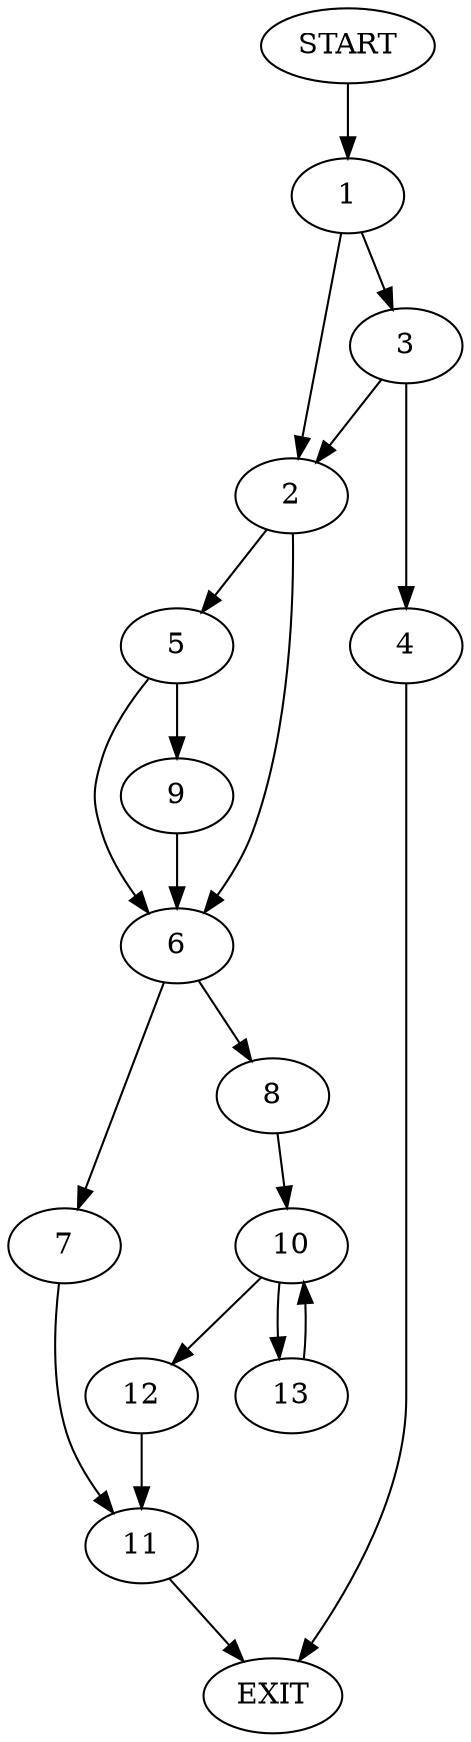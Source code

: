 digraph {
0 [label="START"]
14 [label="EXIT"]
0 -> 1
1 -> 2
1 -> 3
3 -> 2
3 -> 4
2 -> 5
2 -> 6
4 -> 14
6 -> 7
6 -> 8
5 -> 9
5 -> 6
9 -> 6
8 -> 10
7 -> 11
10 -> 12
10 -> 13
13 -> 10
12 -> 11
11 -> 14
}
